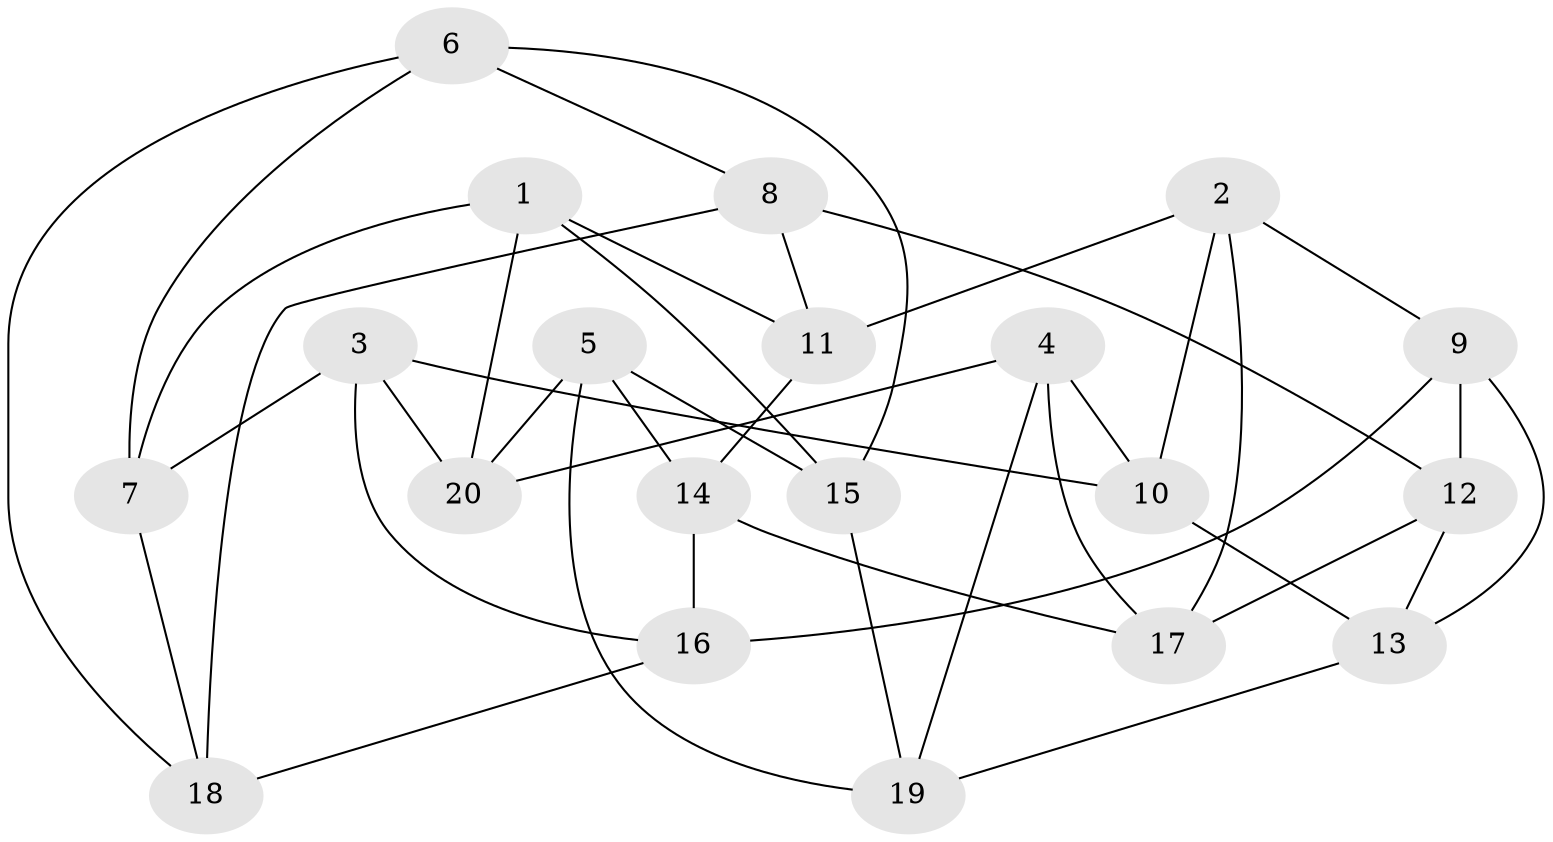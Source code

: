 // Generated by graph-tools (version 1.1) at 2025/46/02/15/25 05:46:28]
// undirected, 20 vertices, 40 edges
graph export_dot {
graph [start="1"]
  node [color=gray90,style=filled];
  1;
  2;
  3;
  4;
  5;
  6;
  7;
  8;
  9;
  10;
  11;
  12;
  13;
  14;
  15;
  16;
  17;
  18;
  19;
  20;
  1 -- 7;
  1 -- 11;
  1 -- 15;
  1 -- 20;
  2 -- 17;
  2 -- 10;
  2 -- 9;
  2 -- 11;
  3 -- 16;
  3 -- 20;
  3 -- 7;
  3 -- 10;
  4 -- 10;
  4 -- 20;
  4 -- 17;
  4 -- 19;
  5 -- 14;
  5 -- 20;
  5 -- 19;
  5 -- 15;
  6 -- 18;
  6 -- 7;
  6 -- 8;
  6 -- 15;
  7 -- 18;
  8 -- 12;
  8 -- 11;
  8 -- 18;
  9 -- 16;
  9 -- 13;
  9 -- 12;
  10 -- 13;
  11 -- 14;
  12 -- 17;
  12 -- 13;
  13 -- 19;
  14 -- 17;
  14 -- 16;
  15 -- 19;
  16 -- 18;
}
